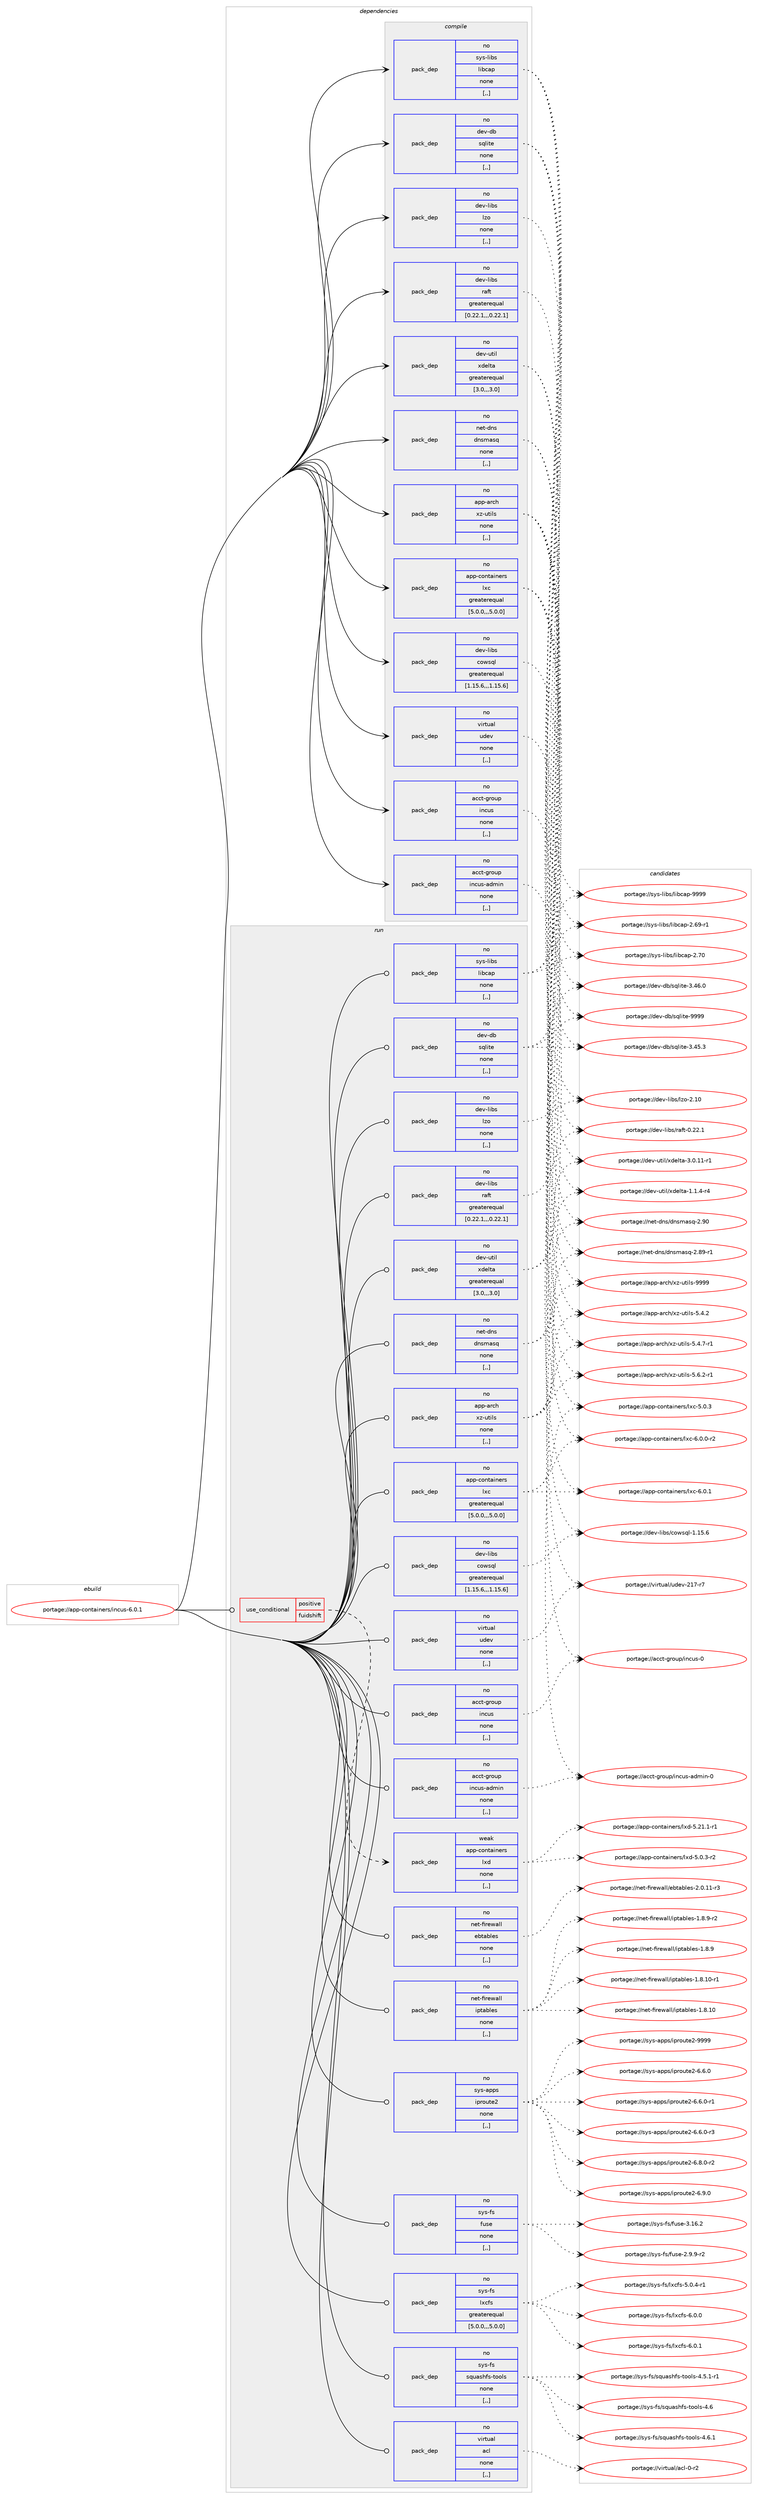 digraph prolog {

# *************
# Graph options
# *************

newrank=true;
concentrate=true;
compound=true;
graph [rankdir=LR,fontname=Helvetica,fontsize=10,ranksep=1.5];#, ranksep=2.5, nodesep=0.2];
edge  [arrowhead=vee];
node  [fontname=Helvetica,fontsize=10];

# **********
# The ebuild
# **********

subgraph cluster_leftcol {
color=gray;
rank=same;
label=<<i>ebuild</i>>;
id [label="portage://app-containers/incus-6.0.1", color=red, width=4, href="../app-containers/incus-6.0.1.svg"];
}

# ****************
# The dependencies
# ****************

subgraph cluster_midcol {
color=gray;
label=<<i>dependencies</i>>;
subgraph cluster_compile {
fillcolor="#eeeeee";
style=filled;
label=<<i>compile</i>>;
subgraph pack8091 {
dependency11108 [label=<<TABLE BORDER="0" CELLBORDER="1" CELLSPACING="0" CELLPADDING="4" WIDTH="220"><TR><TD ROWSPAN="6" CELLPADDING="30">pack_dep</TD></TR><TR><TD WIDTH="110">no</TD></TR><TR><TD>acct-group</TD></TR><TR><TD>incus</TD></TR><TR><TD>none</TD></TR><TR><TD>[,,]</TD></TR></TABLE>>, shape=none, color=blue];
}
id:e -> dependency11108:w [weight=20,style="solid",arrowhead="vee"];
subgraph pack8092 {
dependency11109 [label=<<TABLE BORDER="0" CELLBORDER="1" CELLSPACING="0" CELLPADDING="4" WIDTH="220"><TR><TD ROWSPAN="6" CELLPADDING="30">pack_dep</TD></TR><TR><TD WIDTH="110">no</TD></TR><TR><TD>acct-group</TD></TR><TR><TD>incus-admin</TD></TR><TR><TD>none</TD></TR><TR><TD>[,,]</TD></TR></TABLE>>, shape=none, color=blue];
}
id:e -> dependency11109:w [weight=20,style="solid",arrowhead="vee"];
subgraph pack8093 {
dependency11110 [label=<<TABLE BORDER="0" CELLBORDER="1" CELLSPACING="0" CELLPADDING="4" WIDTH="220"><TR><TD ROWSPAN="6" CELLPADDING="30">pack_dep</TD></TR><TR><TD WIDTH="110">no</TD></TR><TR><TD>app-arch</TD></TR><TR><TD>xz-utils</TD></TR><TR><TD>none</TD></TR><TR><TD>[,,]</TD></TR></TABLE>>, shape=none, color=blue];
}
id:e -> dependency11110:w [weight=20,style="solid",arrowhead="vee"];
subgraph pack8094 {
dependency11111 [label=<<TABLE BORDER="0" CELLBORDER="1" CELLSPACING="0" CELLPADDING="4" WIDTH="220"><TR><TD ROWSPAN="6" CELLPADDING="30">pack_dep</TD></TR><TR><TD WIDTH="110">no</TD></TR><TR><TD>app-containers</TD></TR><TR><TD>lxc</TD></TR><TR><TD>greaterequal</TD></TR><TR><TD>[5.0.0,,,5.0.0]</TD></TR></TABLE>>, shape=none, color=blue];
}
id:e -> dependency11111:w [weight=20,style="solid",arrowhead="vee"];
subgraph pack8095 {
dependency11112 [label=<<TABLE BORDER="0" CELLBORDER="1" CELLSPACING="0" CELLPADDING="4" WIDTH="220"><TR><TD ROWSPAN="6" CELLPADDING="30">pack_dep</TD></TR><TR><TD WIDTH="110">no</TD></TR><TR><TD>dev-db</TD></TR><TR><TD>sqlite</TD></TR><TR><TD>none</TD></TR><TR><TD>[,,]</TD></TR></TABLE>>, shape=none, color=blue];
}
id:e -> dependency11112:w [weight=20,style="solid",arrowhead="vee"];
subgraph pack8096 {
dependency11113 [label=<<TABLE BORDER="0" CELLBORDER="1" CELLSPACING="0" CELLPADDING="4" WIDTH="220"><TR><TD ROWSPAN="6" CELLPADDING="30">pack_dep</TD></TR><TR><TD WIDTH="110">no</TD></TR><TR><TD>dev-libs</TD></TR><TR><TD>cowsql</TD></TR><TR><TD>greaterequal</TD></TR><TR><TD>[1.15.6,,,1.15.6]</TD></TR></TABLE>>, shape=none, color=blue];
}
id:e -> dependency11113:w [weight=20,style="solid",arrowhead="vee"];
subgraph pack8097 {
dependency11114 [label=<<TABLE BORDER="0" CELLBORDER="1" CELLSPACING="0" CELLPADDING="4" WIDTH="220"><TR><TD ROWSPAN="6" CELLPADDING="30">pack_dep</TD></TR><TR><TD WIDTH="110">no</TD></TR><TR><TD>dev-libs</TD></TR><TR><TD>lzo</TD></TR><TR><TD>none</TD></TR><TR><TD>[,,]</TD></TR></TABLE>>, shape=none, color=blue];
}
id:e -> dependency11114:w [weight=20,style="solid",arrowhead="vee"];
subgraph pack8098 {
dependency11115 [label=<<TABLE BORDER="0" CELLBORDER="1" CELLSPACING="0" CELLPADDING="4" WIDTH="220"><TR><TD ROWSPAN="6" CELLPADDING="30">pack_dep</TD></TR><TR><TD WIDTH="110">no</TD></TR><TR><TD>dev-libs</TD></TR><TR><TD>raft</TD></TR><TR><TD>greaterequal</TD></TR><TR><TD>[0.22.1,,,0.22.1]</TD></TR></TABLE>>, shape=none, color=blue];
}
id:e -> dependency11115:w [weight=20,style="solid",arrowhead="vee"];
subgraph pack8099 {
dependency11116 [label=<<TABLE BORDER="0" CELLBORDER="1" CELLSPACING="0" CELLPADDING="4" WIDTH="220"><TR><TD ROWSPAN="6" CELLPADDING="30">pack_dep</TD></TR><TR><TD WIDTH="110">no</TD></TR><TR><TD>dev-util</TD></TR><TR><TD>xdelta</TD></TR><TR><TD>greaterequal</TD></TR><TR><TD>[3.0,,,3.0]</TD></TR></TABLE>>, shape=none, color=blue];
}
id:e -> dependency11116:w [weight=20,style="solid",arrowhead="vee"];
subgraph pack8100 {
dependency11117 [label=<<TABLE BORDER="0" CELLBORDER="1" CELLSPACING="0" CELLPADDING="4" WIDTH="220"><TR><TD ROWSPAN="6" CELLPADDING="30">pack_dep</TD></TR><TR><TD WIDTH="110">no</TD></TR><TR><TD>net-dns</TD></TR><TR><TD>dnsmasq</TD></TR><TR><TD>none</TD></TR><TR><TD>[,,]</TD></TR></TABLE>>, shape=none, color=blue];
}
id:e -> dependency11117:w [weight=20,style="solid",arrowhead="vee"];
subgraph pack8101 {
dependency11118 [label=<<TABLE BORDER="0" CELLBORDER="1" CELLSPACING="0" CELLPADDING="4" WIDTH="220"><TR><TD ROWSPAN="6" CELLPADDING="30">pack_dep</TD></TR><TR><TD WIDTH="110">no</TD></TR><TR><TD>sys-libs</TD></TR><TR><TD>libcap</TD></TR><TR><TD>none</TD></TR><TR><TD>[,,]</TD></TR></TABLE>>, shape=none, color=blue];
}
id:e -> dependency11118:w [weight=20,style="solid",arrowhead="vee"];
subgraph pack8102 {
dependency11119 [label=<<TABLE BORDER="0" CELLBORDER="1" CELLSPACING="0" CELLPADDING="4" WIDTH="220"><TR><TD ROWSPAN="6" CELLPADDING="30">pack_dep</TD></TR><TR><TD WIDTH="110">no</TD></TR><TR><TD>virtual</TD></TR><TR><TD>udev</TD></TR><TR><TD>none</TD></TR><TR><TD>[,,]</TD></TR></TABLE>>, shape=none, color=blue];
}
id:e -> dependency11119:w [weight=20,style="solid",arrowhead="vee"];
}
subgraph cluster_compileandrun {
fillcolor="#eeeeee";
style=filled;
label=<<i>compile and run</i>>;
}
subgraph cluster_run {
fillcolor="#eeeeee";
style=filled;
label=<<i>run</i>>;
subgraph cond2953 {
dependency11120 [label=<<TABLE BORDER="0" CELLBORDER="1" CELLSPACING="0" CELLPADDING="4"><TR><TD ROWSPAN="3" CELLPADDING="10">use_conditional</TD></TR><TR><TD>positive</TD></TR><TR><TD>fuidshift</TD></TR></TABLE>>, shape=none, color=red];
subgraph pack8103 {
dependency11121 [label=<<TABLE BORDER="0" CELLBORDER="1" CELLSPACING="0" CELLPADDING="4" WIDTH="220"><TR><TD ROWSPAN="6" CELLPADDING="30">pack_dep</TD></TR><TR><TD WIDTH="110">weak</TD></TR><TR><TD>app-containers</TD></TR><TR><TD>lxd</TD></TR><TR><TD>none</TD></TR><TR><TD>[,,]</TD></TR></TABLE>>, shape=none, color=blue];
}
dependency11120:e -> dependency11121:w [weight=20,style="dashed",arrowhead="vee"];
}
id:e -> dependency11120:w [weight=20,style="solid",arrowhead="odot"];
subgraph pack8104 {
dependency11122 [label=<<TABLE BORDER="0" CELLBORDER="1" CELLSPACING="0" CELLPADDING="4" WIDTH="220"><TR><TD ROWSPAN="6" CELLPADDING="30">pack_dep</TD></TR><TR><TD WIDTH="110">no</TD></TR><TR><TD>acct-group</TD></TR><TR><TD>incus</TD></TR><TR><TD>none</TD></TR><TR><TD>[,,]</TD></TR></TABLE>>, shape=none, color=blue];
}
id:e -> dependency11122:w [weight=20,style="solid",arrowhead="odot"];
subgraph pack8105 {
dependency11123 [label=<<TABLE BORDER="0" CELLBORDER="1" CELLSPACING="0" CELLPADDING="4" WIDTH="220"><TR><TD ROWSPAN="6" CELLPADDING="30">pack_dep</TD></TR><TR><TD WIDTH="110">no</TD></TR><TR><TD>acct-group</TD></TR><TR><TD>incus-admin</TD></TR><TR><TD>none</TD></TR><TR><TD>[,,]</TD></TR></TABLE>>, shape=none, color=blue];
}
id:e -> dependency11123:w [weight=20,style="solid",arrowhead="odot"];
subgraph pack8106 {
dependency11124 [label=<<TABLE BORDER="0" CELLBORDER="1" CELLSPACING="0" CELLPADDING="4" WIDTH="220"><TR><TD ROWSPAN="6" CELLPADDING="30">pack_dep</TD></TR><TR><TD WIDTH="110">no</TD></TR><TR><TD>app-arch</TD></TR><TR><TD>xz-utils</TD></TR><TR><TD>none</TD></TR><TR><TD>[,,]</TD></TR></TABLE>>, shape=none, color=blue];
}
id:e -> dependency11124:w [weight=20,style="solid",arrowhead="odot"];
subgraph pack8107 {
dependency11125 [label=<<TABLE BORDER="0" CELLBORDER="1" CELLSPACING="0" CELLPADDING="4" WIDTH="220"><TR><TD ROWSPAN="6" CELLPADDING="30">pack_dep</TD></TR><TR><TD WIDTH="110">no</TD></TR><TR><TD>app-containers</TD></TR><TR><TD>lxc</TD></TR><TR><TD>greaterequal</TD></TR><TR><TD>[5.0.0,,,5.0.0]</TD></TR></TABLE>>, shape=none, color=blue];
}
id:e -> dependency11125:w [weight=20,style="solid",arrowhead="odot"];
subgraph pack8108 {
dependency11126 [label=<<TABLE BORDER="0" CELLBORDER="1" CELLSPACING="0" CELLPADDING="4" WIDTH="220"><TR><TD ROWSPAN="6" CELLPADDING="30">pack_dep</TD></TR><TR><TD WIDTH="110">no</TD></TR><TR><TD>dev-db</TD></TR><TR><TD>sqlite</TD></TR><TR><TD>none</TD></TR><TR><TD>[,,]</TD></TR></TABLE>>, shape=none, color=blue];
}
id:e -> dependency11126:w [weight=20,style="solid",arrowhead="odot"];
subgraph pack8109 {
dependency11127 [label=<<TABLE BORDER="0" CELLBORDER="1" CELLSPACING="0" CELLPADDING="4" WIDTH="220"><TR><TD ROWSPAN="6" CELLPADDING="30">pack_dep</TD></TR><TR><TD WIDTH="110">no</TD></TR><TR><TD>dev-libs</TD></TR><TR><TD>cowsql</TD></TR><TR><TD>greaterequal</TD></TR><TR><TD>[1.15.6,,,1.15.6]</TD></TR></TABLE>>, shape=none, color=blue];
}
id:e -> dependency11127:w [weight=20,style="solid",arrowhead="odot"];
subgraph pack8110 {
dependency11128 [label=<<TABLE BORDER="0" CELLBORDER="1" CELLSPACING="0" CELLPADDING="4" WIDTH="220"><TR><TD ROWSPAN="6" CELLPADDING="30">pack_dep</TD></TR><TR><TD WIDTH="110">no</TD></TR><TR><TD>dev-libs</TD></TR><TR><TD>lzo</TD></TR><TR><TD>none</TD></TR><TR><TD>[,,]</TD></TR></TABLE>>, shape=none, color=blue];
}
id:e -> dependency11128:w [weight=20,style="solid",arrowhead="odot"];
subgraph pack8111 {
dependency11129 [label=<<TABLE BORDER="0" CELLBORDER="1" CELLSPACING="0" CELLPADDING="4" WIDTH="220"><TR><TD ROWSPAN="6" CELLPADDING="30">pack_dep</TD></TR><TR><TD WIDTH="110">no</TD></TR><TR><TD>dev-libs</TD></TR><TR><TD>raft</TD></TR><TR><TD>greaterequal</TD></TR><TR><TD>[0.22.1,,,0.22.1]</TD></TR></TABLE>>, shape=none, color=blue];
}
id:e -> dependency11129:w [weight=20,style="solid",arrowhead="odot"];
subgraph pack8112 {
dependency11130 [label=<<TABLE BORDER="0" CELLBORDER="1" CELLSPACING="0" CELLPADDING="4" WIDTH="220"><TR><TD ROWSPAN="6" CELLPADDING="30">pack_dep</TD></TR><TR><TD WIDTH="110">no</TD></TR><TR><TD>dev-util</TD></TR><TR><TD>xdelta</TD></TR><TR><TD>greaterequal</TD></TR><TR><TD>[3.0,,,3.0]</TD></TR></TABLE>>, shape=none, color=blue];
}
id:e -> dependency11130:w [weight=20,style="solid",arrowhead="odot"];
subgraph pack8113 {
dependency11131 [label=<<TABLE BORDER="0" CELLBORDER="1" CELLSPACING="0" CELLPADDING="4" WIDTH="220"><TR><TD ROWSPAN="6" CELLPADDING="30">pack_dep</TD></TR><TR><TD WIDTH="110">no</TD></TR><TR><TD>net-dns</TD></TR><TR><TD>dnsmasq</TD></TR><TR><TD>none</TD></TR><TR><TD>[,,]</TD></TR></TABLE>>, shape=none, color=blue];
}
id:e -> dependency11131:w [weight=20,style="solid",arrowhead="odot"];
subgraph pack8114 {
dependency11132 [label=<<TABLE BORDER="0" CELLBORDER="1" CELLSPACING="0" CELLPADDING="4" WIDTH="220"><TR><TD ROWSPAN="6" CELLPADDING="30">pack_dep</TD></TR><TR><TD WIDTH="110">no</TD></TR><TR><TD>net-firewall</TD></TR><TR><TD>ebtables</TD></TR><TR><TD>none</TD></TR><TR><TD>[,,]</TD></TR></TABLE>>, shape=none, color=blue];
}
id:e -> dependency11132:w [weight=20,style="solid",arrowhead="odot"];
subgraph pack8115 {
dependency11133 [label=<<TABLE BORDER="0" CELLBORDER="1" CELLSPACING="0" CELLPADDING="4" WIDTH="220"><TR><TD ROWSPAN="6" CELLPADDING="30">pack_dep</TD></TR><TR><TD WIDTH="110">no</TD></TR><TR><TD>net-firewall</TD></TR><TR><TD>iptables</TD></TR><TR><TD>none</TD></TR><TR><TD>[,,]</TD></TR></TABLE>>, shape=none, color=blue];
}
id:e -> dependency11133:w [weight=20,style="solid",arrowhead="odot"];
subgraph pack8116 {
dependency11134 [label=<<TABLE BORDER="0" CELLBORDER="1" CELLSPACING="0" CELLPADDING="4" WIDTH="220"><TR><TD ROWSPAN="6" CELLPADDING="30">pack_dep</TD></TR><TR><TD WIDTH="110">no</TD></TR><TR><TD>sys-apps</TD></TR><TR><TD>iproute2</TD></TR><TR><TD>none</TD></TR><TR><TD>[,,]</TD></TR></TABLE>>, shape=none, color=blue];
}
id:e -> dependency11134:w [weight=20,style="solid",arrowhead="odot"];
subgraph pack8117 {
dependency11135 [label=<<TABLE BORDER="0" CELLBORDER="1" CELLSPACING="0" CELLPADDING="4" WIDTH="220"><TR><TD ROWSPAN="6" CELLPADDING="30">pack_dep</TD></TR><TR><TD WIDTH="110">no</TD></TR><TR><TD>sys-fs</TD></TR><TR><TD>fuse</TD></TR><TR><TD>none</TD></TR><TR><TD>[,,]</TD></TR></TABLE>>, shape=none, color=blue];
}
id:e -> dependency11135:w [weight=20,style="solid",arrowhead="odot"];
subgraph pack8118 {
dependency11136 [label=<<TABLE BORDER="0" CELLBORDER="1" CELLSPACING="0" CELLPADDING="4" WIDTH="220"><TR><TD ROWSPAN="6" CELLPADDING="30">pack_dep</TD></TR><TR><TD WIDTH="110">no</TD></TR><TR><TD>sys-fs</TD></TR><TR><TD>lxcfs</TD></TR><TR><TD>greaterequal</TD></TR><TR><TD>[5.0.0,,,5.0.0]</TD></TR></TABLE>>, shape=none, color=blue];
}
id:e -> dependency11136:w [weight=20,style="solid",arrowhead="odot"];
subgraph pack8119 {
dependency11137 [label=<<TABLE BORDER="0" CELLBORDER="1" CELLSPACING="0" CELLPADDING="4" WIDTH="220"><TR><TD ROWSPAN="6" CELLPADDING="30">pack_dep</TD></TR><TR><TD WIDTH="110">no</TD></TR><TR><TD>sys-fs</TD></TR><TR><TD>squashfs-tools</TD></TR><TR><TD>none</TD></TR><TR><TD>[,,]</TD></TR></TABLE>>, shape=none, color=blue];
}
id:e -> dependency11137:w [weight=20,style="solid",arrowhead="odot"];
subgraph pack8120 {
dependency11138 [label=<<TABLE BORDER="0" CELLBORDER="1" CELLSPACING="0" CELLPADDING="4" WIDTH="220"><TR><TD ROWSPAN="6" CELLPADDING="30">pack_dep</TD></TR><TR><TD WIDTH="110">no</TD></TR><TR><TD>sys-libs</TD></TR><TR><TD>libcap</TD></TR><TR><TD>none</TD></TR><TR><TD>[,,]</TD></TR></TABLE>>, shape=none, color=blue];
}
id:e -> dependency11138:w [weight=20,style="solid",arrowhead="odot"];
subgraph pack8121 {
dependency11139 [label=<<TABLE BORDER="0" CELLBORDER="1" CELLSPACING="0" CELLPADDING="4" WIDTH="220"><TR><TD ROWSPAN="6" CELLPADDING="30">pack_dep</TD></TR><TR><TD WIDTH="110">no</TD></TR><TR><TD>virtual</TD></TR><TR><TD>acl</TD></TR><TR><TD>none</TD></TR><TR><TD>[,,]</TD></TR></TABLE>>, shape=none, color=blue];
}
id:e -> dependency11139:w [weight=20,style="solid",arrowhead="odot"];
subgraph pack8122 {
dependency11140 [label=<<TABLE BORDER="0" CELLBORDER="1" CELLSPACING="0" CELLPADDING="4" WIDTH="220"><TR><TD ROWSPAN="6" CELLPADDING="30">pack_dep</TD></TR><TR><TD WIDTH="110">no</TD></TR><TR><TD>virtual</TD></TR><TR><TD>udev</TD></TR><TR><TD>none</TD></TR><TR><TD>[,,]</TD></TR></TABLE>>, shape=none, color=blue];
}
id:e -> dependency11140:w [weight=20,style="solid",arrowhead="odot"];
}
}

# **************
# The candidates
# **************

subgraph cluster_choices {
rank=same;
color=gray;
label=<<i>candidates</i>>;

subgraph choice8091 {
color=black;
nodesep=1;
choice9799991164510311411111711247105110991171154548 [label="portage://acct-group/incus-0", color=red, width=4,href="../acct-group/incus-0.svg"];
dependency11108:e -> choice9799991164510311411111711247105110991171154548:w [style=dotted,weight="100"];
}
subgraph choice8092 {
color=black;
nodesep=1;
choice97999911645103114111117112471051109911711545971001091051104548 [label="portage://acct-group/incus-admin-0", color=red, width=4,href="../acct-group/incus-admin-0.svg"];
dependency11109:e -> choice97999911645103114111117112471051109911711545971001091051104548:w [style=dotted,weight="100"];
}
subgraph choice8093 {
color=black;
nodesep=1;
choice971121124597114991044712012245117116105108115455346524650 [label="portage://app-arch/xz-utils-5.4.2", color=red, width=4,href="../app-arch/xz-utils-5.4.2.svg"];
choice9711211245971149910447120122451171161051081154553465246554511449 [label="portage://app-arch/xz-utils-5.4.7-r1", color=red, width=4,href="../app-arch/xz-utils-5.4.7-r1.svg"];
choice9711211245971149910447120122451171161051081154553465446504511449 [label="portage://app-arch/xz-utils-5.6.2-r1", color=red, width=4,href="../app-arch/xz-utils-5.6.2-r1.svg"];
choice9711211245971149910447120122451171161051081154557575757 [label="portage://app-arch/xz-utils-9999", color=red, width=4,href="../app-arch/xz-utils-9999.svg"];
dependency11110:e -> choice971121124597114991044712012245117116105108115455346524650:w [style=dotted,weight="100"];
dependency11110:e -> choice9711211245971149910447120122451171161051081154553465246554511449:w [style=dotted,weight="100"];
dependency11110:e -> choice9711211245971149910447120122451171161051081154553465446504511449:w [style=dotted,weight="100"];
dependency11110:e -> choice9711211245971149910447120122451171161051081154557575757:w [style=dotted,weight="100"];
}
subgraph choice8094 {
color=black;
nodesep=1;
choice971121124599111110116971051101011141154710812099455346484651 [label="portage://app-containers/lxc-5.0.3", color=red, width=4,href="../app-containers/lxc-5.0.3.svg"];
choice9711211245991111101169710511010111411547108120994554464846484511450 [label="portage://app-containers/lxc-6.0.0-r2", color=red, width=4,href="../app-containers/lxc-6.0.0-r2.svg"];
choice971121124599111110116971051101011141154710812099455446484649 [label="portage://app-containers/lxc-6.0.1", color=red, width=4,href="../app-containers/lxc-6.0.1.svg"];
dependency11111:e -> choice971121124599111110116971051101011141154710812099455346484651:w [style=dotted,weight="100"];
dependency11111:e -> choice9711211245991111101169710511010111411547108120994554464846484511450:w [style=dotted,weight="100"];
dependency11111:e -> choice971121124599111110116971051101011141154710812099455446484649:w [style=dotted,weight="100"];
}
subgraph choice8095 {
color=black;
nodesep=1;
choice10010111845100984711511310810511610145514652534651 [label="portage://dev-db/sqlite-3.45.3", color=red, width=4,href="../dev-db/sqlite-3.45.3.svg"];
choice10010111845100984711511310810511610145514652544648 [label="portage://dev-db/sqlite-3.46.0", color=red, width=4,href="../dev-db/sqlite-3.46.0.svg"];
choice1001011184510098471151131081051161014557575757 [label="portage://dev-db/sqlite-9999", color=red, width=4,href="../dev-db/sqlite-9999.svg"];
dependency11112:e -> choice10010111845100984711511310810511610145514652534651:w [style=dotted,weight="100"];
dependency11112:e -> choice10010111845100984711511310810511610145514652544648:w [style=dotted,weight="100"];
dependency11112:e -> choice1001011184510098471151131081051161014557575757:w [style=dotted,weight="100"];
}
subgraph choice8096 {
color=black;
nodesep=1;
choice1001011184510810598115479911111911511310845494649534654 [label="portage://dev-libs/cowsql-1.15.6", color=red, width=4,href="../dev-libs/cowsql-1.15.6.svg"];
dependency11113:e -> choice1001011184510810598115479911111911511310845494649534654:w [style=dotted,weight="100"];
}
subgraph choice8097 {
color=black;
nodesep=1;
choice1001011184510810598115471081221114550464948 [label="portage://dev-libs/lzo-2.10", color=red, width=4,href="../dev-libs/lzo-2.10.svg"];
dependency11114:e -> choice1001011184510810598115471081221114550464948:w [style=dotted,weight="100"];
}
subgraph choice8098 {
color=black;
nodesep=1;
choice1001011184510810598115471149710211645484650504649 [label="portage://dev-libs/raft-0.22.1", color=red, width=4,href="../dev-libs/raft-0.22.1.svg"];
dependency11115:e -> choice1001011184510810598115471149710211645484650504649:w [style=dotted,weight="100"];
}
subgraph choice8099 {
color=black;
nodesep=1;
choice1001011184511711610510847120100101108116974549464946524511452 [label="portage://dev-util/xdelta-1.1.4-r4", color=red, width=4,href="../dev-util/xdelta-1.1.4-r4.svg"];
choice100101118451171161051084712010010110811697455146484649494511449 [label="portage://dev-util/xdelta-3.0.11-r1", color=red, width=4,href="../dev-util/xdelta-3.0.11-r1.svg"];
dependency11116:e -> choice1001011184511711610510847120100101108116974549464946524511452:w [style=dotted,weight="100"];
dependency11116:e -> choice100101118451171161051084712010010110811697455146484649494511449:w [style=dotted,weight="100"];
}
subgraph choice8100 {
color=black;
nodesep=1;
choice11010111645100110115471001101151099711511345504656574511449 [label="portage://net-dns/dnsmasq-2.89-r1", color=red, width=4,href="../net-dns/dnsmasq-2.89-r1.svg"];
choice1101011164510011011547100110115109971151134550465748 [label="portage://net-dns/dnsmasq-2.90", color=red, width=4,href="../net-dns/dnsmasq-2.90.svg"];
dependency11117:e -> choice11010111645100110115471001101151099711511345504656574511449:w [style=dotted,weight="100"];
dependency11117:e -> choice1101011164510011011547100110115109971151134550465748:w [style=dotted,weight="100"];
}
subgraph choice8101 {
color=black;
nodesep=1;
choice11512111545108105981154710810598999711245504654574511449 [label="portage://sys-libs/libcap-2.69-r1", color=red, width=4,href="../sys-libs/libcap-2.69-r1.svg"];
choice1151211154510810598115471081059899971124550465548 [label="portage://sys-libs/libcap-2.70", color=red, width=4,href="../sys-libs/libcap-2.70.svg"];
choice1151211154510810598115471081059899971124557575757 [label="portage://sys-libs/libcap-9999", color=red, width=4,href="../sys-libs/libcap-9999.svg"];
dependency11118:e -> choice11512111545108105981154710810598999711245504654574511449:w [style=dotted,weight="100"];
dependency11118:e -> choice1151211154510810598115471081059899971124550465548:w [style=dotted,weight="100"];
dependency11118:e -> choice1151211154510810598115471081059899971124557575757:w [style=dotted,weight="100"];
}
subgraph choice8102 {
color=black;
nodesep=1;
choice1181051141161179710847117100101118455049554511455 [label="portage://virtual/udev-217-r7", color=red, width=4,href="../virtual/udev-217-r7.svg"];
dependency11119:e -> choice1181051141161179710847117100101118455049554511455:w [style=dotted,weight="100"];
}
subgraph choice8103 {
color=black;
nodesep=1;
choice97112112459911111011697105110101114115471081201004553464846514511450 [label="portage://app-containers/lxd-5.0.3-r2", color=red, width=4,href="../app-containers/lxd-5.0.3-r2.svg"];
choice9711211245991111101169710511010111411547108120100455346504946494511449 [label="portage://app-containers/lxd-5.21.1-r1", color=red, width=4,href="../app-containers/lxd-5.21.1-r1.svg"];
dependency11121:e -> choice97112112459911111011697105110101114115471081201004553464846514511450:w [style=dotted,weight="100"];
dependency11121:e -> choice9711211245991111101169710511010111411547108120100455346504946494511449:w [style=dotted,weight="100"];
}
subgraph choice8104 {
color=black;
nodesep=1;
choice9799991164510311411111711247105110991171154548 [label="portage://acct-group/incus-0", color=red, width=4,href="../acct-group/incus-0.svg"];
dependency11122:e -> choice9799991164510311411111711247105110991171154548:w [style=dotted,weight="100"];
}
subgraph choice8105 {
color=black;
nodesep=1;
choice97999911645103114111117112471051109911711545971001091051104548 [label="portage://acct-group/incus-admin-0", color=red, width=4,href="../acct-group/incus-admin-0.svg"];
dependency11123:e -> choice97999911645103114111117112471051109911711545971001091051104548:w [style=dotted,weight="100"];
}
subgraph choice8106 {
color=black;
nodesep=1;
choice971121124597114991044712012245117116105108115455346524650 [label="portage://app-arch/xz-utils-5.4.2", color=red, width=4,href="../app-arch/xz-utils-5.4.2.svg"];
choice9711211245971149910447120122451171161051081154553465246554511449 [label="portage://app-arch/xz-utils-5.4.7-r1", color=red, width=4,href="../app-arch/xz-utils-5.4.7-r1.svg"];
choice9711211245971149910447120122451171161051081154553465446504511449 [label="portage://app-arch/xz-utils-5.6.2-r1", color=red, width=4,href="../app-arch/xz-utils-5.6.2-r1.svg"];
choice9711211245971149910447120122451171161051081154557575757 [label="portage://app-arch/xz-utils-9999", color=red, width=4,href="../app-arch/xz-utils-9999.svg"];
dependency11124:e -> choice971121124597114991044712012245117116105108115455346524650:w [style=dotted,weight="100"];
dependency11124:e -> choice9711211245971149910447120122451171161051081154553465246554511449:w [style=dotted,weight="100"];
dependency11124:e -> choice9711211245971149910447120122451171161051081154553465446504511449:w [style=dotted,weight="100"];
dependency11124:e -> choice9711211245971149910447120122451171161051081154557575757:w [style=dotted,weight="100"];
}
subgraph choice8107 {
color=black;
nodesep=1;
choice971121124599111110116971051101011141154710812099455346484651 [label="portage://app-containers/lxc-5.0.3", color=red, width=4,href="../app-containers/lxc-5.0.3.svg"];
choice9711211245991111101169710511010111411547108120994554464846484511450 [label="portage://app-containers/lxc-6.0.0-r2", color=red, width=4,href="../app-containers/lxc-6.0.0-r2.svg"];
choice971121124599111110116971051101011141154710812099455446484649 [label="portage://app-containers/lxc-6.0.1", color=red, width=4,href="../app-containers/lxc-6.0.1.svg"];
dependency11125:e -> choice971121124599111110116971051101011141154710812099455346484651:w [style=dotted,weight="100"];
dependency11125:e -> choice9711211245991111101169710511010111411547108120994554464846484511450:w [style=dotted,weight="100"];
dependency11125:e -> choice971121124599111110116971051101011141154710812099455446484649:w [style=dotted,weight="100"];
}
subgraph choice8108 {
color=black;
nodesep=1;
choice10010111845100984711511310810511610145514652534651 [label="portage://dev-db/sqlite-3.45.3", color=red, width=4,href="../dev-db/sqlite-3.45.3.svg"];
choice10010111845100984711511310810511610145514652544648 [label="portage://dev-db/sqlite-3.46.0", color=red, width=4,href="../dev-db/sqlite-3.46.0.svg"];
choice1001011184510098471151131081051161014557575757 [label="portage://dev-db/sqlite-9999", color=red, width=4,href="../dev-db/sqlite-9999.svg"];
dependency11126:e -> choice10010111845100984711511310810511610145514652534651:w [style=dotted,weight="100"];
dependency11126:e -> choice10010111845100984711511310810511610145514652544648:w [style=dotted,weight="100"];
dependency11126:e -> choice1001011184510098471151131081051161014557575757:w [style=dotted,weight="100"];
}
subgraph choice8109 {
color=black;
nodesep=1;
choice1001011184510810598115479911111911511310845494649534654 [label="portage://dev-libs/cowsql-1.15.6", color=red, width=4,href="../dev-libs/cowsql-1.15.6.svg"];
dependency11127:e -> choice1001011184510810598115479911111911511310845494649534654:w [style=dotted,weight="100"];
}
subgraph choice8110 {
color=black;
nodesep=1;
choice1001011184510810598115471081221114550464948 [label="portage://dev-libs/lzo-2.10", color=red, width=4,href="../dev-libs/lzo-2.10.svg"];
dependency11128:e -> choice1001011184510810598115471081221114550464948:w [style=dotted,weight="100"];
}
subgraph choice8111 {
color=black;
nodesep=1;
choice1001011184510810598115471149710211645484650504649 [label="portage://dev-libs/raft-0.22.1", color=red, width=4,href="../dev-libs/raft-0.22.1.svg"];
dependency11129:e -> choice1001011184510810598115471149710211645484650504649:w [style=dotted,weight="100"];
}
subgraph choice8112 {
color=black;
nodesep=1;
choice1001011184511711610510847120100101108116974549464946524511452 [label="portage://dev-util/xdelta-1.1.4-r4", color=red, width=4,href="../dev-util/xdelta-1.1.4-r4.svg"];
choice100101118451171161051084712010010110811697455146484649494511449 [label="portage://dev-util/xdelta-3.0.11-r1", color=red, width=4,href="../dev-util/xdelta-3.0.11-r1.svg"];
dependency11130:e -> choice1001011184511711610510847120100101108116974549464946524511452:w [style=dotted,weight="100"];
dependency11130:e -> choice100101118451171161051084712010010110811697455146484649494511449:w [style=dotted,weight="100"];
}
subgraph choice8113 {
color=black;
nodesep=1;
choice11010111645100110115471001101151099711511345504656574511449 [label="portage://net-dns/dnsmasq-2.89-r1", color=red, width=4,href="../net-dns/dnsmasq-2.89-r1.svg"];
choice1101011164510011011547100110115109971151134550465748 [label="portage://net-dns/dnsmasq-2.90", color=red, width=4,href="../net-dns/dnsmasq-2.90.svg"];
dependency11131:e -> choice11010111645100110115471001101151099711511345504656574511449:w [style=dotted,weight="100"];
dependency11131:e -> choice1101011164510011011547100110115109971151134550465748:w [style=dotted,weight="100"];
}
subgraph choice8114 {
color=black;
nodesep=1;
choice110101116451021051141011199710810847101981169798108101115455046484649494511451 [label="portage://net-firewall/ebtables-2.0.11-r3", color=red, width=4,href="../net-firewall/ebtables-2.0.11-r3.svg"];
dependency11132:e -> choice110101116451021051141011199710810847101981169798108101115455046484649494511451:w [style=dotted,weight="100"];
}
subgraph choice8115 {
color=black;
nodesep=1;
choice110101116451021051141011199710810847105112116979810810111545494656464948 [label="portage://net-firewall/iptables-1.8.10", color=red, width=4,href="../net-firewall/iptables-1.8.10.svg"];
choice1101011164510210511410111997108108471051121169798108101115454946564649484511449 [label="portage://net-firewall/iptables-1.8.10-r1", color=red, width=4,href="../net-firewall/iptables-1.8.10-r1.svg"];
choice1101011164510210511410111997108108471051121169798108101115454946564657 [label="portage://net-firewall/iptables-1.8.9", color=red, width=4,href="../net-firewall/iptables-1.8.9.svg"];
choice11010111645102105114101119971081084710511211697981081011154549465646574511450 [label="portage://net-firewall/iptables-1.8.9-r2", color=red, width=4,href="../net-firewall/iptables-1.8.9-r2.svg"];
dependency11133:e -> choice110101116451021051141011199710810847105112116979810810111545494656464948:w [style=dotted,weight="100"];
dependency11133:e -> choice1101011164510210511410111997108108471051121169798108101115454946564649484511449:w [style=dotted,weight="100"];
dependency11133:e -> choice1101011164510210511410111997108108471051121169798108101115454946564657:w [style=dotted,weight="100"];
dependency11133:e -> choice11010111645102105114101119971081084710511211697981081011154549465646574511450:w [style=dotted,weight="100"];
}
subgraph choice8116 {
color=black;
nodesep=1;
choice11512111545971121121154710511211411111711610150455446544648 [label="portage://sys-apps/iproute2-6.6.0", color=red, width=4,href="../sys-apps/iproute2-6.6.0.svg"];
choice115121115459711211211547105112114111117116101504554465446484511449 [label="portage://sys-apps/iproute2-6.6.0-r1", color=red, width=4,href="../sys-apps/iproute2-6.6.0-r1.svg"];
choice115121115459711211211547105112114111117116101504554465446484511451 [label="portage://sys-apps/iproute2-6.6.0-r3", color=red, width=4,href="../sys-apps/iproute2-6.6.0-r3.svg"];
choice115121115459711211211547105112114111117116101504554465646484511450 [label="portage://sys-apps/iproute2-6.8.0-r2", color=red, width=4,href="../sys-apps/iproute2-6.8.0-r2.svg"];
choice11512111545971121121154710511211411111711610150455446574648 [label="portage://sys-apps/iproute2-6.9.0", color=red, width=4,href="../sys-apps/iproute2-6.9.0.svg"];
choice115121115459711211211547105112114111117116101504557575757 [label="portage://sys-apps/iproute2-9999", color=red, width=4,href="../sys-apps/iproute2-9999.svg"];
dependency11134:e -> choice11512111545971121121154710511211411111711610150455446544648:w [style=dotted,weight="100"];
dependency11134:e -> choice115121115459711211211547105112114111117116101504554465446484511449:w [style=dotted,weight="100"];
dependency11134:e -> choice115121115459711211211547105112114111117116101504554465446484511451:w [style=dotted,weight="100"];
dependency11134:e -> choice115121115459711211211547105112114111117116101504554465646484511450:w [style=dotted,weight="100"];
dependency11134:e -> choice11512111545971121121154710511211411111711610150455446574648:w [style=dotted,weight="100"];
dependency11134:e -> choice115121115459711211211547105112114111117116101504557575757:w [style=dotted,weight="100"];
}
subgraph choice8117 {
color=black;
nodesep=1;
choice11512111545102115471021171151014550465746574511450 [label="portage://sys-fs/fuse-2.9.9-r2", color=red, width=4,href="../sys-fs/fuse-2.9.9-r2.svg"];
choice115121115451021154710211711510145514649544650 [label="portage://sys-fs/fuse-3.16.2", color=red, width=4,href="../sys-fs/fuse-3.16.2.svg"];
dependency11135:e -> choice11512111545102115471021171151014550465746574511450:w [style=dotted,weight="100"];
dependency11135:e -> choice115121115451021154710211711510145514649544650:w [style=dotted,weight="100"];
}
subgraph choice8118 {
color=black;
nodesep=1;
choice1151211154510211547108120991021154553464846524511449 [label="portage://sys-fs/lxcfs-5.0.4-r1", color=red, width=4,href="../sys-fs/lxcfs-5.0.4-r1.svg"];
choice115121115451021154710812099102115455446484648 [label="portage://sys-fs/lxcfs-6.0.0", color=red, width=4,href="../sys-fs/lxcfs-6.0.0.svg"];
choice115121115451021154710812099102115455446484649 [label="portage://sys-fs/lxcfs-6.0.1", color=red, width=4,href="../sys-fs/lxcfs-6.0.1.svg"];
dependency11136:e -> choice1151211154510211547108120991021154553464846524511449:w [style=dotted,weight="100"];
dependency11136:e -> choice115121115451021154710812099102115455446484648:w [style=dotted,weight="100"];
dependency11136:e -> choice115121115451021154710812099102115455446484649:w [style=dotted,weight="100"];
}
subgraph choice8119 {
color=black;
nodesep=1;
choice115121115451021154711511311797115104102115451161111111081154552465346494511449 [label="portage://sys-fs/squashfs-tools-4.5.1-r1", color=red, width=4,href="../sys-fs/squashfs-tools-4.5.1-r1.svg"];
choice1151211154510211547115113117971151041021154511611111110811545524654 [label="portage://sys-fs/squashfs-tools-4.6", color=red, width=4,href="../sys-fs/squashfs-tools-4.6.svg"];
choice11512111545102115471151131179711510410211545116111111108115455246544649 [label="portage://sys-fs/squashfs-tools-4.6.1", color=red, width=4,href="../sys-fs/squashfs-tools-4.6.1.svg"];
dependency11137:e -> choice115121115451021154711511311797115104102115451161111111081154552465346494511449:w [style=dotted,weight="100"];
dependency11137:e -> choice1151211154510211547115113117971151041021154511611111110811545524654:w [style=dotted,weight="100"];
dependency11137:e -> choice11512111545102115471151131179711510410211545116111111108115455246544649:w [style=dotted,weight="100"];
}
subgraph choice8120 {
color=black;
nodesep=1;
choice11512111545108105981154710810598999711245504654574511449 [label="portage://sys-libs/libcap-2.69-r1", color=red, width=4,href="../sys-libs/libcap-2.69-r1.svg"];
choice1151211154510810598115471081059899971124550465548 [label="portage://sys-libs/libcap-2.70", color=red, width=4,href="../sys-libs/libcap-2.70.svg"];
choice1151211154510810598115471081059899971124557575757 [label="portage://sys-libs/libcap-9999", color=red, width=4,href="../sys-libs/libcap-9999.svg"];
dependency11138:e -> choice11512111545108105981154710810598999711245504654574511449:w [style=dotted,weight="100"];
dependency11138:e -> choice1151211154510810598115471081059899971124550465548:w [style=dotted,weight="100"];
dependency11138:e -> choice1151211154510810598115471081059899971124557575757:w [style=dotted,weight="100"];
}
subgraph choice8121 {
color=black;
nodesep=1;
choice1181051141161179710847979910845484511450 [label="portage://virtual/acl-0-r2", color=red, width=4,href="../virtual/acl-0-r2.svg"];
dependency11139:e -> choice1181051141161179710847979910845484511450:w [style=dotted,weight="100"];
}
subgraph choice8122 {
color=black;
nodesep=1;
choice1181051141161179710847117100101118455049554511455 [label="portage://virtual/udev-217-r7", color=red, width=4,href="../virtual/udev-217-r7.svg"];
dependency11140:e -> choice1181051141161179710847117100101118455049554511455:w [style=dotted,weight="100"];
}
}

}
